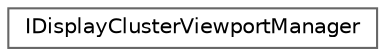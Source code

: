 digraph "Graphical Class Hierarchy"
{
 // INTERACTIVE_SVG=YES
 // LATEX_PDF_SIZE
  bgcolor="transparent";
  edge [fontname=Helvetica,fontsize=10,labelfontname=Helvetica,labelfontsize=10];
  node [fontname=Helvetica,fontsize=10,shape=box,height=0.2,width=0.4];
  rankdir="LR";
  Node0 [id="Node000000",label="IDisplayClusterViewportManager",height=0.2,width=0.4,color="grey40", fillcolor="white", style="filled",URL="$dc/d70/classIDisplayClusterViewportManager.html",tooltip="nDisplay ViewportManager (interface for GameThread)"];
}
